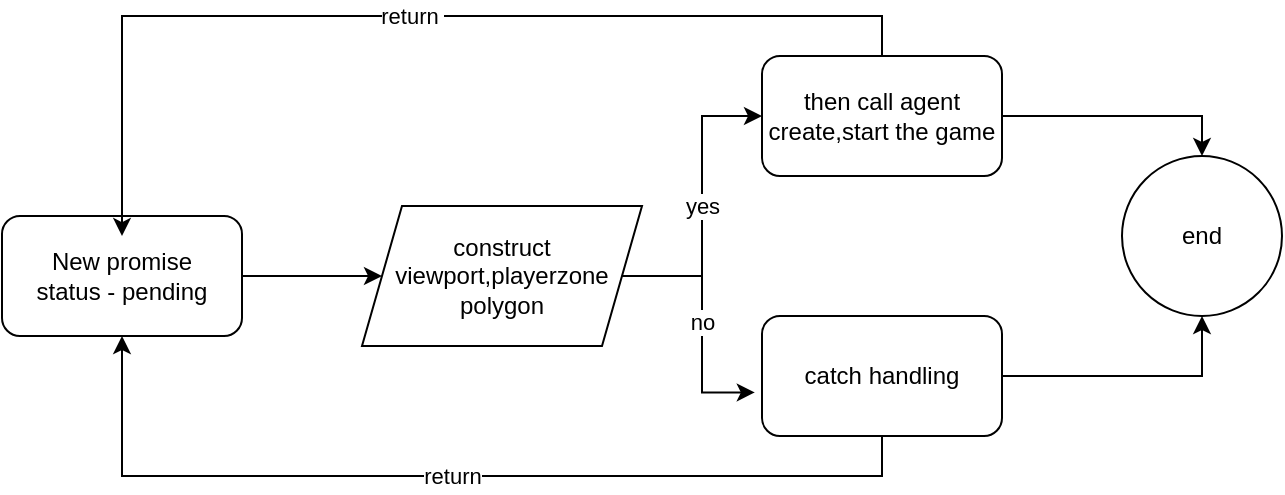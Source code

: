 <mxfile version="17.2.5" type="github">
  <diagram id="vzudnVJrTCZiD3Yfa4Fj" name="Page-1">
    <mxGraphModel dx="1038" dy="579" grid="1" gridSize="10" guides="1" tooltips="1" connect="1" arrows="1" fold="1" page="1" pageScale="1" pageWidth="850" pageHeight="1100" math="0" shadow="0">
      <root>
        <mxCell id="0" />
        <mxCell id="1" parent="0" />
        <mxCell id="alV6z0taUez9wO71c0tY-1" value="" style="edgeStyle=orthogonalEdgeStyle;rounded=0;orthogonalLoop=1;jettySize=auto;html=1;" edge="1" parent="1" source="alV6z0taUez9wO71c0tY-2" target="alV6z0taUez9wO71c0tY-5">
          <mxGeometry relative="1" as="geometry" />
        </mxCell>
        <mxCell id="alV6z0taUez9wO71c0tY-2" value="New promise&lt;br&gt;status - pending" style="rounded=1;whiteSpace=wrap;html=1;" vertex="1" parent="1">
          <mxGeometry x="80" y="270" width="120" height="60" as="geometry" />
        </mxCell>
        <mxCell id="alV6z0taUez9wO71c0tY-3" value="yes" style="edgeStyle=orthogonalEdgeStyle;rounded=0;orthogonalLoop=1;jettySize=auto;html=1;entryX=0;entryY=0.5;entryDx=0;entryDy=0;" edge="1" parent="1" source="alV6z0taUez9wO71c0tY-5" target="alV6z0taUez9wO71c0tY-8">
          <mxGeometry relative="1" as="geometry" />
        </mxCell>
        <mxCell id="alV6z0taUez9wO71c0tY-4" value="no" style="edgeStyle=orthogonalEdgeStyle;rounded=0;orthogonalLoop=1;jettySize=auto;html=1;entryX=-0.03;entryY=0.637;entryDx=0;entryDy=0;entryPerimeter=0;" edge="1" parent="1" source="alV6z0taUez9wO71c0tY-5" target="alV6z0taUez9wO71c0tY-11">
          <mxGeometry relative="1" as="geometry" />
        </mxCell>
        <mxCell id="alV6z0taUez9wO71c0tY-5" value="construct viewport,playerzone polygon" style="shape=parallelogram;perimeter=parallelogramPerimeter;whiteSpace=wrap;html=1;fixedSize=1;" vertex="1" parent="1">
          <mxGeometry x="260" y="265" width="140" height="70" as="geometry" />
        </mxCell>
        <mxCell id="alV6z0taUez9wO71c0tY-6" style="edgeStyle=orthogonalEdgeStyle;rounded=0;orthogonalLoop=1;jettySize=auto;html=1;entryX=0.5;entryY=0;entryDx=0;entryDy=0;" edge="1" parent="1" source="alV6z0taUez9wO71c0tY-8" target="alV6z0taUez9wO71c0tY-12">
          <mxGeometry relative="1" as="geometry" />
        </mxCell>
        <mxCell id="alV6z0taUez9wO71c0tY-7" value="return&amp;nbsp;" style="edgeStyle=orthogonalEdgeStyle;rounded=0;orthogonalLoop=1;jettySize=auto;html=1;entryX=0.5;entryY=0.167;entryDx=0;entryDy=0;entryPerimeter=0;exitX=0.5;exitY=0;exitDx=0;exitDy=0;" edge="1" parent="1" source="alV6z0taUez9wO71c0tY-8" target="alV6z0taUez9wO71c0tY-2">
          <mxGeometry relative="1" as="geometry" />
        </mxCell>
        <mxCell id="alV6z0taUez9wO71c0tY-8" value="then call agent create,start the game" style="rounded=1;whiteSpace=wrap;html=1;" vertex="1" parent="1">
          <mxGeometry x="460" y="190" width="120" height="60" as="geometry" />
        </mxCell>
        <mxCell id="alV6z0taUez9wO71c0tY-9" style="edgeStyle=orthogonalEdgeStyle;rounded=0;orthogonalLoop=1;jettySize=auto;html=1;entryX=0.5;entryY=1;entryDx=0;entryDy=0;" edge="1" parent="1" source="alV6z0taUez9wO71c0tY-11" target="alV6z0taUez9wO71c0tY-12">
          <mxGeometry relative="1" as="geometry" />
        </mxCell>
        <mxCell id="alV6z0taUez9wO71c0tY-10" value="return" style="edgeStyle=orthogonalEdgeStyle;rounded=0;orthogonalLoop=1;jettySize=auto;html=1;entryX=0.5;entryY=1;entryDx=0;entryDy=0;exitX=0.5;exitY=1;exitDx=0;exitDy=0;" edge="1" parent="1" source="alV6z0taUez9wO71c0tY-11" target="alV6z0taUez9wO71c0tY-2">
          <mxGeometry relative="1" as="geometry" />
        </mxCell>
        <mxCell id="alV6z0taUez9wO71c0tY-11" value="catch handling" style="rounded=1;whiteSpace=wrap;html=1;" vertex="1" parent="1">
          <mxGeometry x="460" y="320" width="120" height="60" as="geometry" />
        </mxCell>
        <mxCell id="alV6z0taUez9wO71c0tY-12" value="end" style="ellipse;whiteSpace=wrap;html=1;aspect=fixed;" vertex="1" parent="1">
          <mxGeometry x="640" y="240" width="80" height="80" as="geometry" />
        </mxCell>
      </root>
    </mxGraphModel>
  </diagram>
</mxfile>
